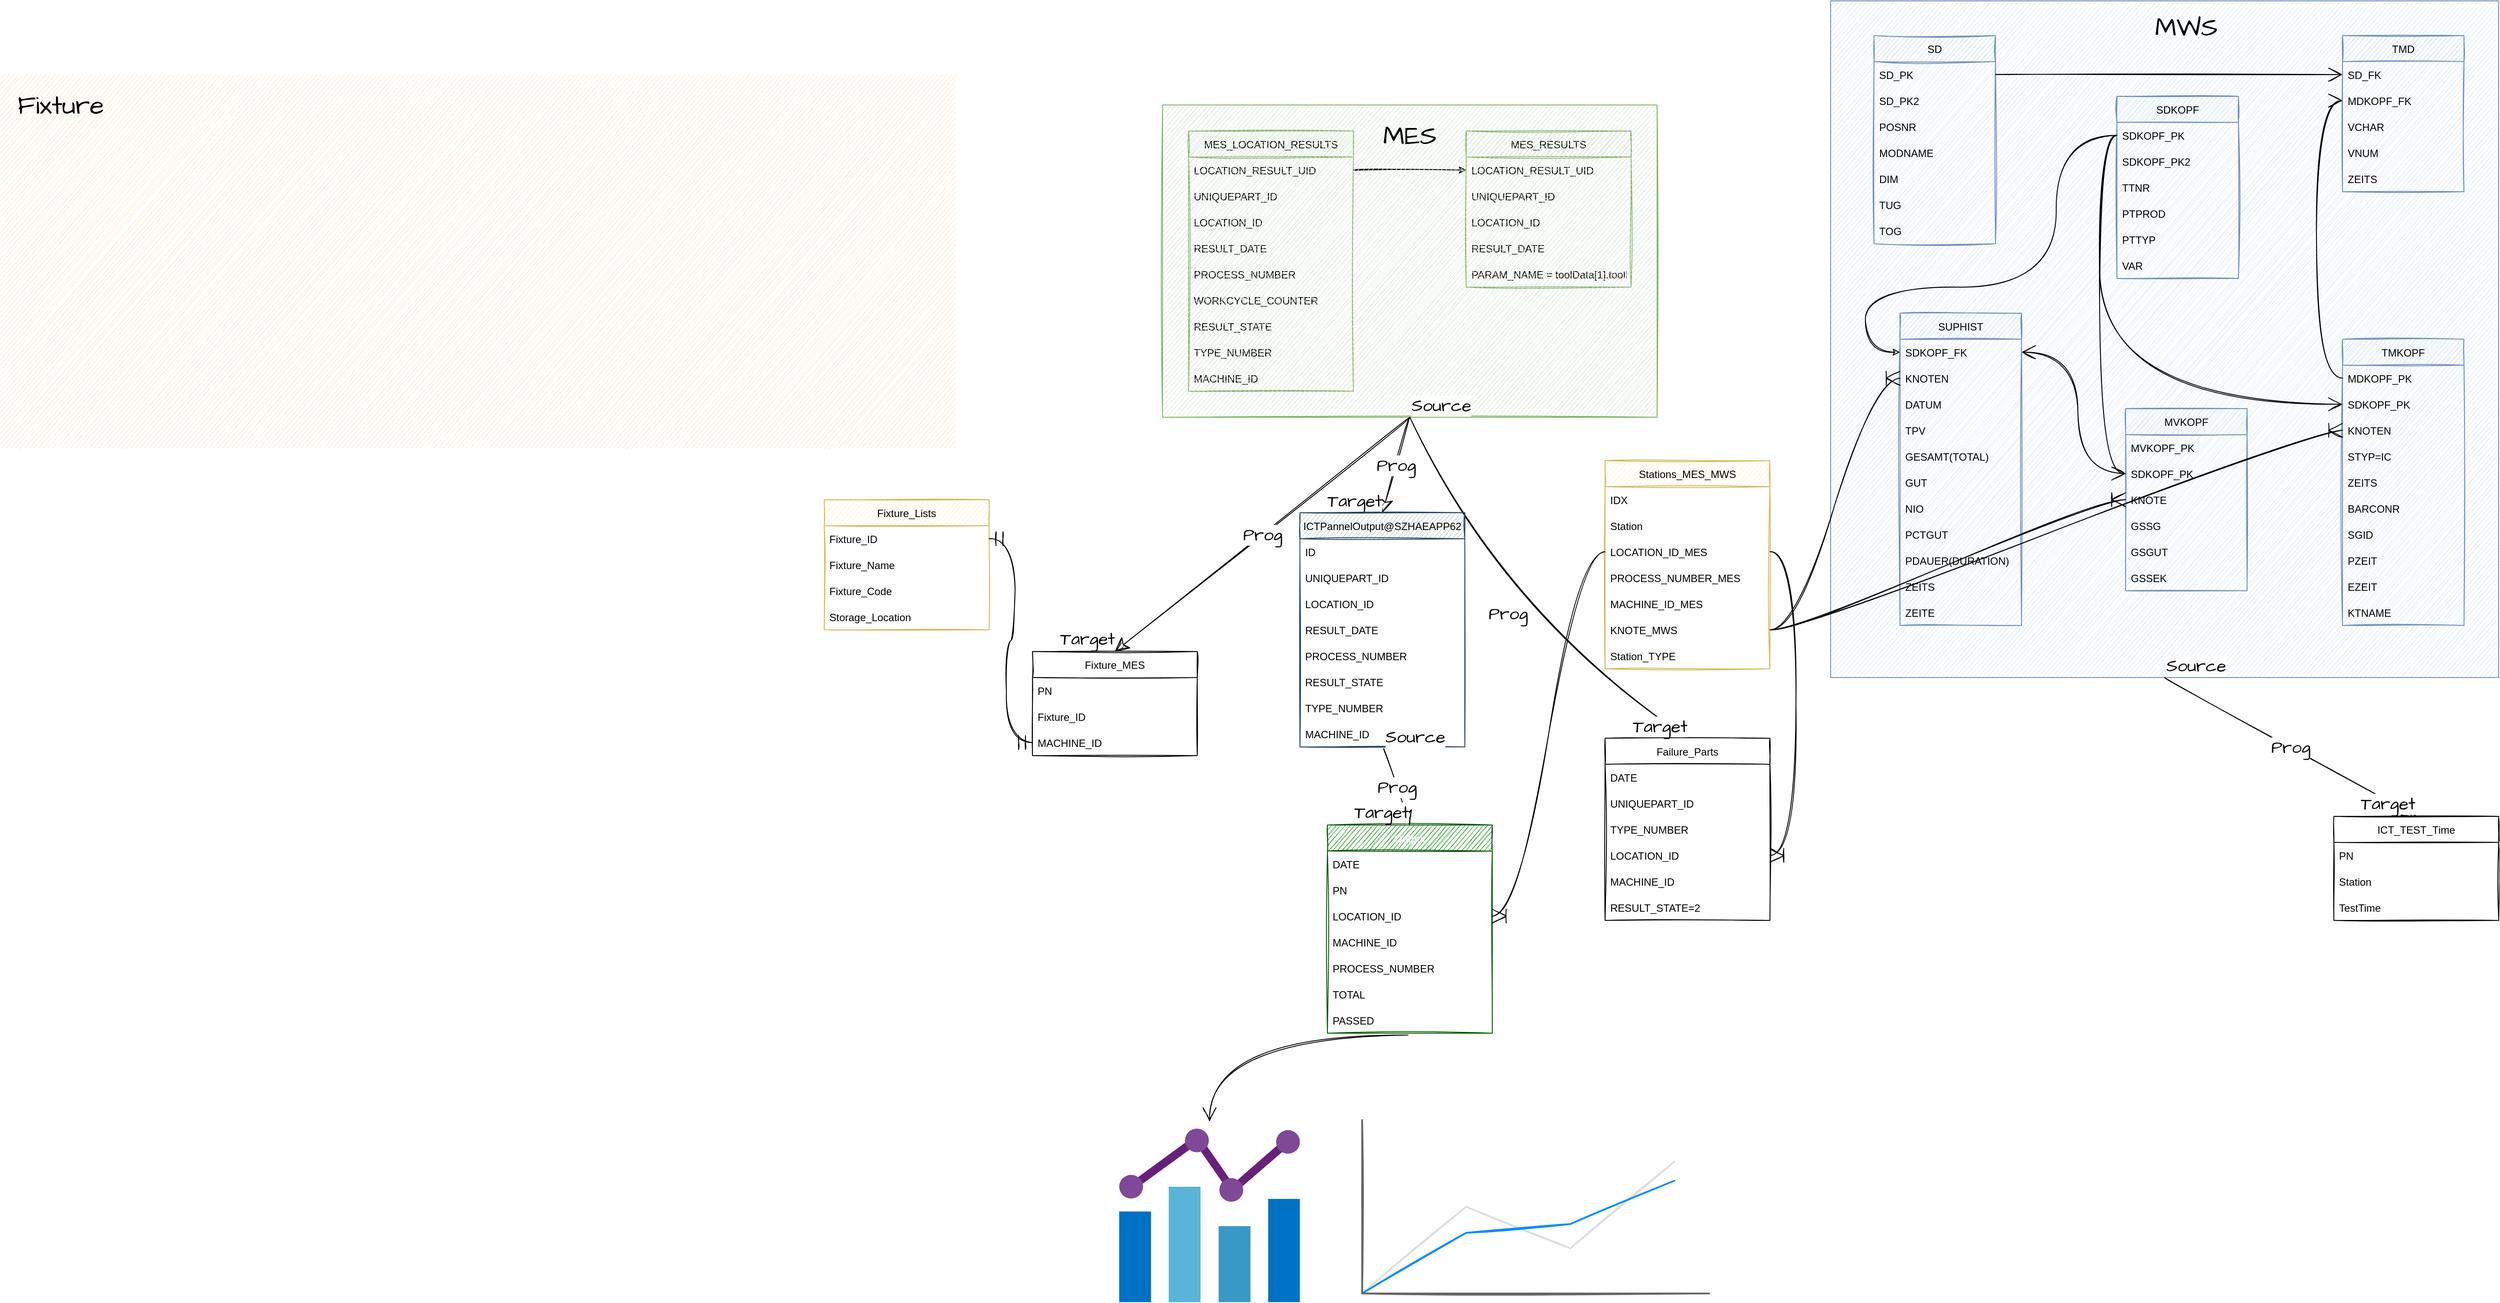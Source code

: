 <mxfile version="20.3.2" type="github">
  <diagram id="J2F4r25kzpAn02uKHhFs" name="ICT">
    <mxGraphModel dx="3736" dy="2089" grid="1" gridSize="10" guides="1" tooltips="1" connect="1" arrows="1" fold="1" page="1" pageScale="1" pageWidth="1654" pageHeight="1169" background="none" math="0" shadow="0">
      <root>
        <mxCell id="0" />
        <mxCell id="1" parent="0" />
        <mxCell id="-fwYS_BHp-xkA_xOUPBB-69" style="edgeStyle=orthogonalEdgeStyle;curved=1;rounded=0;sketch=1;hachureGap=4;orthogonalLoop=1;jettySize=auto;html=1;fontFamily=Architects Daughter;fontSource=https%3A%2F%2Ffonts.googleapis.com%2Fcss%3Ffamily%3DArchitects%2BDaughter;fontSize=16;endArrow=open;startSize=14;endSize=14;sourcePerimeterSpacing=8;targetPerimeterSpacing=8;exitX=0.489;exitY=1.071;exitDx=0;exitDy=0;exitPerimeter=0;" parent="1" source="-fwYS_BHp-xkA_xOUPBB-6" target="-fwYS_BHp-xkA_xOUPBB-68" edge="1">
          <mxGeometry relative="1" as="geometry" />
        </mxCell>
        <mxCell id="-fwYS_BHp-xkA_xOUPBB-1" value="Output" style="swimlane;fontStyle=0;childLayout=stackLayout;horizontal=1;startSize=30;horizontalStack=0;resizeParent=1;resizeParentMax=0;resizeLast=0;collapsible=1;marginBottom=0;rounded=0;sketch=1;fillColor=#008a00;fontColor=#ffffff;strokeColor=#005700;" parent="1" vertex="1">
          <mxGeometry x="280.0" y="610" width="190" height="240" as="geometry" />
        </mxCell>
        <mxCell id="-fwYS_BHp-xkA_xOUPBB-2" value="DATE" style="text;strokeColor=none;fillColor=none;align=left;verticalAlign=middle;spacingLeft=4;spacingRight=4;overflow=hidden;points=[[0,0.5],[1,0.5]];portConstraint=eastwest;rotatable=0;rounded=0;sketch=1;" parent="-fwYS_BHp-xkA_xOUPBB-1" vertex="1">
          <mxGeometry y="30" width="190" height="30" as="geometry" />
        </mxCell>
        <mxCell id="-fwYS_BHp-xkA_xOUPBB-4" value="PN" style="text;strokeColor=none;fillColor=none;align=left;verticalAlign=middle;spacingLeft=4;spacingRight=4;overflow=hidden;points=[[0,0.5],[1,0.5]];portConstraint=eastwest;rotatable=0;rounded=0;sketch=1;" parent="-fwYS_BHp-xkA_xOUPBB-1" vertex="1">
          <mxGeometry y="60" width="190" height="30" as="geometry" />
        </mxCell>
        <mxCell id="-fwYS_BHp-xkA_xOUPBB-3" value="LOCATION_ID" style="text;strokeColor=none;fillColor=none;align=left;verticalAlign=middle;spacingLeft=4;spacingRight=4;overflow=hidden;points=[[0,0.5],[1,0.5]];portConstraint=eastwest;rotatable=0;rounded=0;sketch=1;" parent="-fwYS_BHp-xkA_xOUPBB-1" vertex="1">
          <mxGeometry y="90" width="190" height="30" as="geometry" />
        </mxCell>
        <mxCell id="-fwYS_BHp-xkA_xOUPBB-15" value="MACHINE_ID" style="text;strokeColor=none;fillColor=none;align=left;verticalAlign=middle;spacingLeft=4;spacingRight=4;overflow=hidden;points=[[0,0.5],[1,0.5]];portConstraint=eastwest;rotatable=0;rounded=0;sketch=1;" parent="-fwYS_BHp-xkA_xOUPBB-1" vertex="1">
          <mxGeometry y="120" width="190" height="30" as="geometry" />
        </mxCell>
        <mxCell id="-fwYS_BHp-xkA_xOUPBB-16" value="PROCESS_NUMBER" style="text;strokeColor=none;fillColor=none;align=left;verticalAlign=middle;spacingLeft=4;spacingRight=4;overflow=hidden;points=[[0,0.5],[1,0.5]];portConstraint=eastwest;rotatable=0;rounded=0;sketch=1;" parent="-fwYS_BHp-xkA_xOUPBB-1" vertex="1">
          <mxGeometry y="150" width="190" height="30" as="geometry" />
        </mxCell>
        <mxCell id="-fwYS_BHp-xkA_xOUPBB-5" value="TOTAL" style="text;strokeColor=none;fillColor=none;align=left;verticalAlign=middle;spacingLeft=4;spacingRight=4;overflow=hidden;points=[[0,0.5],[1,0.5]];portConstraint=eastwest;rotatable=0;rounded=0;sketch=1;" parent="-fwYS_BHp-xkA_xOUPBB-1" vertex="1">
          <mxGeometry y="180" width="190" height="30" as="geometry" />
        </mxCell>
        <mxCell id="-fwYS_BHp-xkA_xOUPBB-6" value="PASSED" style="text;strokeColor=none;fillColor=none;align=left;verticalAlign=middle;spacingLeft=4;spacingRight=4;overflow=hidden;points=[[0,0.5],[1,0.5]];portConstraint=eastwest;rotatable=0;rounded=0;sketch=1;" parent="-fwYS_BHp-xkA_xOUPBB-1" vertex="1">
          <mxGeometry y="210" width="190" height="30" as="geometry" />
        </mxCell>
        <mxCell id="-fwYS_BHp-xkA_xOUPBB-21" value="Fixture_MES" style="swimlane;fontStyle=0;childLayout=stackLayout;horizontal=1;startSize=30;horizontalStack=0;resizeParent=1;resizeParentMax=0;resizeLast=0;collapsible=1;marginBottom=0;rounded=0;sketch=1;" parent="1" vertex="1">
          <mxGeometry x="-60" y="410" width="190" height="120" as="geometry" />
        </mxCell>
        <mxCell id="-fwYS_BHp-xkA_xOUPBB-23" value="PN" style="text;strokeColor=none;fillColor=none;align=left;verticalAlign=middle;spacingLeft=4;spacingRight=4;overflow=hidden;points=[[0,0.5],[1,0.5]];portConstraint=eastwest;rotatable=0;rounded=0;sketch=1;" parent="-fwYS_BHp-xkA_xOUPBB-21" vertex="1">
          <mxGeometry y="30" width="190" height="30" as="geometry" />
        </mxCell>
        <mxCell id="ZsybrVfRrKwF5AHkcDYL-2" value="Fixture_ID" style="text;strokeColor=none;fillColor=none;align=left;verticalAlign=middle;spacingLeft=4;spacingRight=4;overflow=hidden;points=[[0,0.5],[1,0.5]];portConstraint=eastwest;rotatable=0;rounded=0;sketch=1;" vertex="1" parent="-fwYS_BHp-xkA_xOUPBB-21">
          <mxGeometry y="60" width="190" height="30" as="geometry" />
        </mxCell>
        <mxCell id="-fwYS_BHp-xkA_xOUPBB-24" value="MACHINE_ID" style="text;strokeColor=none;fillColor=none;align=left;verticalAlign=middle;spacingLeft=4;spacingRight=4;overflow=hidden;points=[[0,0.5],[1,0.5]];portConstraint=eastwest;rotatable=0;rounded=0;sketch=1;" parent="-fwYS_BHp-xkA_xOUPBB-21" vertex="1">
          <mxGeometry y="90" width="190" height="30" as="geometry" />
        </mxCell>
        <mxCell id="-fwYS_BHp-xkA_xOUPBB-36" value="" style="group;rounded=0;sketch=1;" parent="1" vertex="1" connectable="0">
          <mxGeometry x="860" y="-340" width="770" height="780" as="geometry" />
        </mxCell>
        <mxCell id="-fwYS_BHp-xkA_xOUPBB-110" value="" style="group;sketch=1;" parent="-fwYS_BHp-xkA_xOUPBB-36" vertex="1" connectable="0">
          <mxGeometry width="770" height="780" as="geometry" />
        </mxCell>
        <mxCell id="-fwYS_BHp-xkA_xOUPBB-35" value="" style="rounded=0;whiteSpace=wrap;html=1;fillColor=#dae8fc;strokeColor=#6c8ebf;sketch=1;" parent="-fwYS_BHp-xkA_xOUPBB-110" vertex="1">
          <mxGeometry width="770" height="780" as="geometry" />
        </mxCell>
        <mxCell id="-fwYS_BHp-xkA_xOUPBB-108" value="MWS" style="text;html=1;strokeColor=none;fillColor=none;align=center;verticalAlign=middle;whiteSpace=wrap;rounded=0;sketch=1;hachureGap=4;fontFamily=Architects Daughter;fontSource=https%3A%2F%2Ffonts.googleapis.com%2Fcss%3Ffamily%3DArchitects%2BDaughter;fontSize=30;" parent="-fwYS_BHp-xkA_xOUPBB-110" vertex="1">
          <mxGeometry x="370" y="10" width="80" height="40" as="geometry" />
        </mxCell>
        <mxCell id="GR_5a6v5A3B-gCJngwsE-9" value="SD" style="swimlane;fontStyle=0;childLayout=stackLayout;horizontal=1;startSize=30;horizontalStack=0;resizeParent=1;resizeParentMax=0;resizeLast=0;collapsible=1;marginBottom=0;fillColor=#dae8fc;strokeColor=#6c8ebf;rounded=0;sketch=1;" parent="-fwYS_BHp-xkA_xOUPBB-36" vertex="1">
          <mxGeometry x="50" y="40" width="140" height="240" as="geometry">
            <mxRectangle x="340" y="120" width="100" height="30" as="alternateBounds" />
          </mxGeometry>
        </mxCell>
        <mxCell id="GR_5a6v5A3B-gCJngwsE-10" value="SD_PK" style="text;strokeColor=none;fillColor=none;align=left;verticalAlign=middle;spacingLeft=4;spacingRight=4;overflow=hidden;points=[[0,0.5],[1,0.5]];portConstraint=eastwest;rotatable=0;rounded=0;sketch=1;" parent="GR_5a6v5A3B-gCJngwsE-9" vertex="1">
          <mxGeometry y="30" width="140" height="30" as="geometry" />
        </mxCell>
        <mxCell id="GR_5a6v5A3B-gCJngwsE-11" value="SD_PK2" style="text;strokeColor=none;fillColor=none;align=left;verticalAlign=middle;spacingLeft=4;spacingRight=4;overflow=hidden;points=[[0,0.5],[1,0.5]];portConstraint=eastwest;rotatable=0;rounded=0;sketch=1;" parent="GR_5a6v5A3B-gCJngwsE-9" vertex="1">
          <mxGeometry y="60" width="140" height="30" as="geometry" />
        </mxCell>
        <mxCell id="GR_5a6v5A3B-gCJngwsE-12" value="POSNR" style="text;strokeColor=none;fillColor=none;align=left;verticalAlign=middle;spacingLeft=4;spacingRight=4;overflow=hidden;points=[[0,0.5],[1,0.5]];portConstraint=eastwest;rotatable=0;rounded=0;sketch=1;" parent="GR_5a6v5A3B-gCJngwsE-9" vertex="1">
          <mxGeometry y="90" width="140" height="30" as="geometry" />
        </mxCell>
        <mxCell id="GR_5a6v5A3B-gCJngwsE-13" value="MODNAME" style="text;strokeColor=none;fillColor=none;align=left;verticalAlign=middle;spacingLeft=4;spacingRight=4;overflow=hidden;points=[[0,0.5],[1,0.5]];portConstraint=eastwest;rotatable=0;rounded=0;sketch=1;" parent="GR_5a6v5A3B-gCJngwsE-9" vertex="1">
          <mxGeometry y="120" width="140" height="30" as="geometry" />
        </mxCell>
        <mxCell id="GR_5a6v5A3B-gCJngwsE-54" value="DIM" style="text;strokeColor=none;fillColor=none;align=left;verticalAlign=middle;spacingLeft=4;spacingRight=4;overflow=hidden;points=[[0,0.5],[1,0.5]];portConstraint=eastwest;rotatable=0;rounded=0;sketch=1;" parent="GR_5a6v5A3B-gCJngwsE-9" vertex="1">
          <mxGeometry y="150" width="140" height="30" as="geometry" />
        </mxCell>
        <mxCell id="GR_5a6v5A3B-gCJngwsE-57" value="TUG" style="text;strokeColor=none;fillColor=none;align=left;verticalAlign=middle;spacingLeft=4;spacingRight=4;overflow=hidden;points=[[0,0.5],[1,0.5]];portConstraint=eastwest;rotatable=0;rounded=0;sketch=1;" parent="GR_5a6v5A3B-gCJngwsE-9" vertex="1">
          <mxGeometry y="180" width="140" height="30" as="geometry" />
        </mxCell>
        <mxCell id="GR_5a6v5A3B-gCJngwsE-55" value="TOG" style="text;strokeColor=none;fillColor=none;align=left;verticalAlign=middle;spacingLeft=4;spacingRight=4;overflow=hidden;points=[[0,0.5],[1,0.5]];portConstraint=eastwest;rotatable=0;rounded=0;sketch=1;" parent="GR_5a6v5A3B-gCJngwsE-9" vertex="1">
          <mxGeometry y="210" width="140" height="30" as="geometry" />
        </mxCell>
        <mxCell id="GR_5a6v5A3B-gCJngwsE-29" value="TMKOPF" style="swimlane;fontStyle=0;childLayout=stackLayout;horizontal=1;startSize=30;horizontalStack=0;resizeParent=1;resizeParentMax=0;resizeLast=0;collapsible=1;marginBottom=0;fillColor=#dae8fc;strokeColor=#6c8ebf;rounded=0;sketch=1;" parent="-fwYS_BHp-xkA_xOUPBB-36" vertex="1">
          <mxGeometry x="590" y="390" width="140" height="330" as="geometry">
            <mxRectangle x="340" y="120" width="100" height="30" as="alternateBounds" />
          </mxGeometry>
        </mxCell>
        <mxCell id="GR_5a6v5A3B-gCJngwsE-30" value="MDKOPF_PK" style="text;strokeColor=none;fillColor=none;align=left;verticalAlign=middle;spacingLeft=4;spacingRight=4;overflow=hidden;points=[[0,0.5],[1,0.5]];portConstraint=eastwest;rotatable=0;rounded=0;sketch=1;" parent="GR_5a6v5A3B-gCJngwsE-29" vertex="1">
          <mxGeometry y="30" width="140" height="30" as="geometry" />
        </mxCell>
        <mxCell id="GR_5a6v5A3B-gCJngwsE-31" value="SDKOPF_PK" style="text;strokeColor=none;fillColor=none;align=left;verticalAlign=middle;spacingLeft=4;spacingRight=4;overflow=hidden;points=[[0,0.5],[1,0.5]];portConstraint=eastwest;rotatable=0;rounded=0;sketch=1;" parent="GR_5a6v5A3B-gCJngwsE-29" vertex="1">
          <mxGeometry y="60" width="140" height="30" as="geometry" />
        </mxCell>
        <mxCell id="GR_5a6v5A3B-gCJngwsE-74" value="KNOTEN" style="text;strokeColor=none;fillColor=none;align=left;verticalAlign=middle;spacingLeft=4;spacingRight=4;overflow=hidden;points=[[0,0.5],[1,0.5]];portConstraint=eastwest;rotatable=0;rounded=0;sketch=1;" parent="GR_5a6v5A3B-gCJngwsE-29" vertex="1">
          <mxGeometry y="90" width="140" height="30" as="geometry" />
        </mxCell>
        <mxCell id="GR_5a6v5A3B-gCJngwsE-32" value="STYP=IC" style="text;strokeColor=none;fillColor=none;align=left;verticalAlign=middle;spacingLeft=4;spacingRight=4;overflow=hidden;points=[[0,0.5],[1,0.5]];portConstraint=eastwest;rotatable=0;rounded=0;sketch=1;" parent="GR_5a6v5A3B-gCJngwsE-29" vertex="1">
          <mxGeometry y="120" width="140" height="30" as="geometry" />
        </mxCell>
        <mxCell id="GR_5a6v5A3B-gCJngwsE-33" value="ZEITS" style="text;strokeColor=none;fillColor=none;align=left;verticalAlign=middle;spacingLeft=4;spacingRight=4;overflow=hidden;points=[[0,0.5],[1,0.5]];portConstraint=eastwest;rotatable=0;rounded=0;sketch=1;" parent="GR_5a6v5A3B-gCJngwsE-29" vertex="1">
          <mxGeometry y="150" width="140" height="30" as="geometry" />
        </mxCell>
        <mxCell id="GR_5a6v5A3B-gCJngwsE-51" value="BARCONR" style="text;strokeColor=none;fillColor=none;align=left;verticalAlign=middle;spacingLeft=4;spacingRight=4;overflow=hidden;points=[[0,0.5],[1,0.5]];portConstraint=eastwest;rotatable=0;rounded=0;sketch=1;" parent="GR_5a6v5A3B-gCJngwsE-29" vertex="1">
          <mxGeometry y="180" width="140" height="30" as="geometry" />
        </mxCell>
        <mxCell id="GR_5a6v5A3B-gCJngwsE-71" value="SGID" style="text;strokeColor=none;fillColor=none;align=left;verticalAlign=middle;spacingLeft=4;spacingRight=4;overflow=hidden;points=[[0,0.5],[1,0.5]];portConstraint=eastwest;rotatable=0;rounded=0;sketch=1;" parent="GR_5a6v5A3B-gCJngwsE-29" vertex="1">
          <mxGeometry y="210" width="140" height="30" as="geometry" />
        </mxCell>
        <mxCell id="GR_5a6v5A3B-gCJngwsE-72" value="PZEIT" style="text;strokeColor=none;fillColor=none;align=left;verticalAlign=middle;spacingLeft=4;spacingRight=4;overflow=hidden;points=[[0,0.5],[1,0.5]];portConstraint=eastwest;rotatable=0;rounded=0;sketch=1;" parent="GR_5a6v5A3B-gCJngwsE-29" vertex="1">
          <mxGeometry y="240" width="140" height="30" as="geometry" />
        </mxCell>
        <mxCell id="GR_5a6v5A3B-gCJngwsE-75" value="EZEIT" style="text;strokeColor=none;fillColor=none;align=left;verticalAlign=middle;spacingLeft=4;spacingRight=4;overflow=hidden;points=[[0,0.5],[1,0.5]];portConstraint=eastwest;rotatable=0;rounded=0;sketch=1;" parent="GR_5a6v5A3B-gCJngwsE-29" vertex="1">
          <mxGeometry y="270" width="140" height="30" as="geometry" />
        </mxCell>
        <mxCell id="GR_5a6v5A3B-gCJngwsE-52" value="KTNAME" style="text;strokeColor=none;fillColor=none;align=left;verticalAlign=middle;spacingLeft=4;spacingRight=4;overflow=hidden;points=[[0,0.5],[1,0.5]];portConstraint=eastwest;rotatable=0;rounded=0;sketch=1;" parent="GR_5a6v5A3B-gCJngwsE-29" vertex="1">
          <mxGeometry y="300" width="140" height="30" as="geometry" />
        </mxCell>
        <mxCell id="GR_5a6v5A3B-gCJngwsE-39" value="MVKOPF" style="swimlane;fontStyle=0;childLayout=stackLayout;horizontal=1;startSize=30;horizontalStack=0;resizeParent=1;resizeParentMax=0;resizeLast=0;collapsible=1;marginBottom=0;fillColor=#dae8fc;strokeColor=#6c8ebf;rounded=0;sketch=1;" parent="-fwYS_BHp-xkA_xOUPBB-36" vertex="1">
          <mxGeometry x="340" y="470" width="140" height="210" as="geometry">
            <mxRectangle x="340" y="120" width="100" height="30" as="alternateBounds" />
          </mxGeometry>
        </mxCell>
        <mxCell id="GR_5a6v5A3B-gCJngwsE-40" value="MVKOPF_PK" style="text;strokeColor=none;fillColor=none;align=left;verticalAlign=middle;spacingLeft=4;spacingRight=4;overflow=hidden;points=[[0,0.5],[1,0.5]];portConstraint=eastwest;rotatable=0;rounded=0;sketch=1;" parent="GR_5a6v5A3B-gCJngwsE-39" vertex="1">
          <mxGeometry y="30" width="140" height="30" as="geometry" />
        </mxCell>
        <mxCell id="GR_5a6v5A3B-gCJngwsE-41" value="SDKOPF_PK" style="text;strokeColor=none;fillColor=none;align=left;verticalAlign=middle;spacingLeft=4;spacingRight=4;overflow=hidden;points=[[0,0.5],[1,0.5]];portConstraint=eastwest;rotatable=0;rounded=0;sketch=1;" parent="GR_5a6v5A3B-gCJngwsE-39" vertex="1">
          <mxGeometry y="60" width="140" height="30" as="geometry" />
        </mxCell>
        <mxCell id="GR_5a6v5A3B-gCJngwsE-42" value="KNOTE" style="text;strokeColor=none;fillColor=none;align=left;verticalAlign=middle;spacingLeft=4;spacingRight=4;overflow=hidden;points=[[0,0.5],[1,0.5]];portConstraint=eastwest;rotatable=0;rounded=0;sketch=1;" parent="GR_5a6v5A3B-gCJngwsE-39" vertex="1">
          <mxGeometry y="90" width="140" height="30" as="geometry" />
        </mxCell>
        <mxCell id="GR_5a6v5A3B-gCJngwsE-60" value="GSSG" style="text;strokeColor=none;fillColor=none;align=left;verticalAlign=middle;spacingLeft=4;spacingRight=4;overflow=hidden;points=[[0,0.5],[1,0.5]];portConstraint=eastwest;rotatable=0;rounded=0;sketch=1;" parent="GR_5a6v5A3B-gCJngwsE-39" vertex="1">
          <mxGeometry y="120" width="140" height="30" as="geometry" />
        </mxCell>
        <mxCell id="GR_5a6v5A3B-gCJngwsE-61" value="GSGUT" style="text;strokeColor=none;fillColor=none;align=left;verticalAlign=middle;spacingLeft=4;spacingRight=4;overflow=hidden;points=[[0,0.5],[1,0.5]];portConstraint=eastwest;rotatable=0;rounded=0;sketch=1;" parent="GR_5a6v5A3B-gCJngwsE-39" vertex="1">
          <mxGeometry y="150" width="140" height="30" as="geometry" />
        </mxCell>
        <mxCell id="GR_5a6v5A3B-gCJngwsE-62" value="GSSEK" style="text;strokeColor=none;fillColor=none;align=left;verticalAlign=middle;spacingLeft=4;spacingRight=4;overflow=hidden;points=[[0,0.5],[1,0.5]];portConstraint=eastwest;rotatable=0;rounded=0;sketch=1;" parent="GR_5a6v5A3B-gCJngwsE-39" vertex="1">
          <mxGeometry y="180" width="140" height="30" as="geometry" />
        </mxCell>
        <mxCell id="GR_5a6v5A3B-gCJngwsE-44" value="SDKOPF" style="swimlane;fontStyle=0;childLayout=stackLayout;horizontal=1;startSize=30;horizontalStack=0;resizeParent=1;resizeParentMax=0;resizeLast=0;collapsible=1;marginBottom=0;fillColor=#dae8fc;strokeColor=#6c8ebf;rounded=0;sketch=1;" parent="-fwYS_BHp-xkA_xOUPBB-36" vertex="1">
          <mxGeometry x="330" y="110" width="140" height="210" as="geometry">
            <mxRectangle x="340" y="120" width="100" height="30" as="alternateBounds" />
          </mxGeometry>
        </mxCell>
        <mxCell id="GR_5a6v5A3B-gCJngwsE-45" value="SDKOPF_PK" style="text;strokeColor=none;fillColor=none;align=left;verticalAlign=middle;spacingLeft=4;spacingRight=4;overflow=hidden;points=[[0,0.5],[1,0.5]];portConstraint=eastwest;rotatable=0;rounded=0;sketch=1;" parent="GR_5a6v5A3B-gCJngwsE-44" vertex="1">
          <mxGeometry y="30" width="140" height="30" as="geometry" />
        </mxCell>
        <mxCell id="GR_5a6v5A3B-gCJngwsE-46" value="SDKOPF_PK2" style="text;strokeColor=none;fillColor=none;align=left;verticalAlign=middle;spacingLeft=4;spacingRight=4;overflow=hidden;points=[[0,0.5],[1,0.5]];portConstraint=eastwest;rotatable=0;rounded=0;sketch=1;" parent="GR_5a6v5A3B-gCJngwsE-44" vertex="1">
          <mxGeometry y="60" width="140" height="30" as="geometry" />
        </mxCell>
        <mxCell id="GR_5a6v5A3B-gCJngwsE-47" value="TTNR" style="text;strokeColor=none;fillColor=none;align=left;verticalAlign=middle;spacingLeft=4;spacingRight=4;overflow=hidden;points=[[0,0.5],[1,0.5]];portConstraint=eastwest;rotatable=0;rounded=0;sketch=1;" parent="GR_5a6v5A3B-gCJngwsE-44" vertex="1">
          <mxGeometry y="90" width="140" height="30" as="geometry" />
        </mxCell>
        <mxCell id="GR_5a6v5A3B-gCJngwsE-48" value="PTPROD" style="text;strokeColor=none;fillColor=none;align=left;verticalAlign=middle;spacingLeft=4;spacingRight=4;overflow=hidden;points=[[0,0.5],[1,0.5]];portConstraint=eastwest;rotatable=0;rounded=0;sketch=1;" parent="GR_5a6v5A3B-gCJngwsE-44" vertex="1">
          <mxGeometry y="120" width="140" height="30" as="geometry" />
        </mxCell>
        <mxCell id="GR_5a6v5A3B-gCJngwsE-49" value="PTTYP" style="text;strokeColor=none;fillColor=none;align=left;verticalAlign=middle;spacingLeft=4;spacingRight=4;overflow=hidden;points=[[0,0.5],[1,0.5]];portConstraint=eastwest;rotatable=0;rounded=0;sketch=1;" parent="GR_5a6v5A3B-gCJngwsE-44" vertex="1">
          <mxGeometry y="150" width="140" height="30" as="geometry" />
        </mxCell>
        <mxCell id="GR_5a6v5A3B-gCJngwsE-50" value="VAR" style="text;strokeColor=none;fillColor=none;align=left;verticalAlign=middle;spacingLeft=4;spacingRight=4;overflow=hidden;points=[[0,0.5],[1,0.5]];portConstraint=eastwest;rotatable=0;rounded=0;sketch=1;" parent="GR_5a6v5A3B-gCJngwsE-44" vertex="1">
          <mxGeometry y="180" width="140" height="30" as="geometry" />
        </mxCell>
        <mxCell id="GR_5a6v5A3B-gCJngwsE-63" value="TMD" style="swimlane;fontStyle=0;childLayout=stackLayout;horizontal=1;startSize=30;horizontalStack=0;resizeParent=1;resizeParentMax=0;resizeLast=0;collapsible=1;marginBottom=0;fillColor=#dae8fc;strokeColor=#6c8ebf;rounded=0;sketch=1;" parent="-fwYS_BHp-xkA_xOUPBB-36" vertex="1">
          <mxGeometry x="590" y="40" width="140" height="180" as="geometry">
            <mxRectangle x="340" y="120" width="100" height="30" as="alternateBounds" />
          </mxGeometry>
        </mxCell>
        <mxCell id="GR_5a6v5A3B-gCJngwsE-65" value="SD_FK" style="text;strokeColor=none;fillColor=none;align=left;verticalAlign=middle;spacingLeft=4;spacingRight=4;overflow=hidden;points=[[0,0.5],[1,0.5]];portConstraint=eastwest;rotatable=0;rounded=0;sketch=1;" parent="GR_5a6v5A3B-gCJngwsE-63" vertex="1">
          <mxGeometry y="30" width="140" height="30" as="geometry" />
        </mxCell>
        <mxCell id="GR_5a6v5A3B-gCJngwsE-66" value="MDKOPF_FK" style="text;strokeColor=none;fillColor=none;align=left;verticalAlign=middle;spacingLeft=4;spacingRight=4;overflow=hidden;points=[[0,0.5],[1,0.5]];portConstraint=eastwest;rotatable=0;rounded=0;sketch=1;" parent="GR_5a6v5A3B-gCJngwsE-63" vertex="1">
          <mxGeometry y="60" width="140" height="30" as="geometry" />
        </mxCell>
        <mxCell id="GR_5a6v5A3B-gCJngwsE-67" value="VCHAR" style="text;strokeColor=none;fillColor=none;align=left;verticalAlign=middle;spacingLeft=4;spacingRight=4;overflow=hidden;points=[[0,0.5],[1,0.5]];portConstraint=eastwest;rotatable=0;rounded=0;sketch=1;" parent="GR_5a6v5A3B-gCJngwsE-63" vertex="1">
          <mxGeometry y="90" width="140" height="30" as="geometry" />
        </mxCell>
        <mxCell id="GR_5a6v5A3B-gCJngwsE-68" value="VNUM" style="text;strokeColor=none;fillColor=none;align=left;verticalAlign=middle;spacingLeft=4;spacingRight=4;overflow=hidden;points=[[0,0.5],[1,0.5]];portConstraint=eastwest;rotatable=0;rounded=0;sketch=1;" parent="GR_5a6v5A3B-gCJngwsE-63" vertex="1">
          <mxGeometry y="120" width="140" height="30" as="geometry" />
        </mxCell>
        <mxCell id="GR_5a6v5A3B-gCJngwsE-69" value="ZEITS" style="text;strokeColor=none;fillColor=none;align=left;verticalAlign=middle;spacingLeft=4;spacingRight=4;overflow=hidden;points=[[0,0.5],[1,0.5]];portConstraint=eastwest;rotatable=0;rounded=0;sketch=1;" parent="GR_5a6v5A3B-gCJngwsE-63" vertex="1">
          <mxGeometry y="150" width="140" height="30" as="geometry" />
        </mxCell>
        <mxCell id="GR_5a6v5A3B-gCJngwsE-76" value="SUPHIST" style="swimlane;fontStyle=0;childLayout=stackLayout;horizontal=1;startSize=30;horizontalStack=0;resizeParent=1;resizeParentMax=0;resizeLast=0;collapsible=1;marginBottom=0;fillColor=#dae8fc;strokeColor=#6c8ebf;rounded=0;sketch=1;" parent="-fwYS_BHp-xkA_xOUPBB-36" vertex="1">
          <mxGeometry x="80" y="360" width="140" height="360" as="geometry">
            <mxRectangle x="340" y="120" width="100" height="30" as="alternateBounds" />
          </mxGeometry>
        </mxCell>
        <mxCell id="GR_5a6v5A3B-gCJngwsE-77" value="SDKOPF_FK" style="text;strokeColor=none;fillColor=none;align=left;verticalAlign=middle;spacingLeft=4;spacingRight=4;overflow=hidden;points=[[0,0.5],[1,0.5]];portConstraint=eastwest;rotatable=0;rounded=0;sketch=1;" parent="GR_5a6v5A3B-gCJngwsE-76" vertex="1">
          <mxGeometry y="30" width="140" height="30" as="geometry" />
        </mxCell>
        <mxCell id="GR_5a6v5A3B-gCJngwsE-78" value="KNOTEN" style="text;strokeColor=none;fillColor=none;align=left;verticalAlign=middle;spacingLeft=4;spacingRight=4;overflow=hidden;points=[[0,0.5],[1,0.5]];portConstraint=eastwest;rotatable=0;rounded=0;sketch=1;" parent="GR_5a6v5A3B-gCJngwsE-76" vertex="1">
          <mxGeometry y="60" width="140" height="30" as="geometry" />
        </mxCell>
        <mxCell id="GR_5a6v5A3B-gCJngwsE-79" value="DATUM" style="text;strokeColor=none;fillColor=none;align=left;verticalAlign=middle;spacingLeft=4;spacingRight=4;overflow=hidden;points=[[0,0.5],[1,0.5]];portConstraint=eastwest;rotatable=0;rounded=0;sketch=1;" parent="GR_5a6v5A3B-gCJngwsE-76" vertex="1">
          <mxGeometry y="90" width="140" height="30" as="geometry" />
        </mxCell>
        <mxCell id="GR_5a6v5A3B-gCJngwsE-80" value="TPV" style="text;strokeColor=none;fillColor=none;align=left;verticalAlign=middle;spacingLeft=4;spacingRight=4;overflow=hidden;points=[[0,0.5],[1,0.5]];portConstraint=eastwest;rotatable=0;rounded=0;sketch=1;" parent="GR_5a6v5A3B-gCJngwsE-76" vertex="1">
          <mxGeometry y="120" width="140" height="30" as="geometry" />
        </mxCell>
        <mxCell id="GR_5a6v5A3B-gCJngwsE-82" value="GESAMT(TOTAL)" style="text;strokeColor=none;fillColor=none;align=left;verticalAlign=middle;spacingLeft=4;spacingRight=4;overflow=hidden;points=[[0,0.5],[1,0.5]];portConstraint=eastwest;rotatable=0;rounded=0;sketch=1;" parent="GR_5a6v5A3B-gCJngwsE-76" vertex="1">
          <mxGeometry y="150" width="140" height="30" as="geometry" />
        </mxCell>
        <mxCell id="GR_5a6v5A3B-gCJngwsE-83" value="GUT" style="text;strokeColor=none;fillColor=none;align=left;verticalAlign=middle;spacingLeft=4;spacingRight=4;overflow=hidden;points=[[0,0.5],[1,0.5]];portConstraint=eastwest;rotatable=0;rounded=0;sketch=1;" parent="GR_5a6v5A3B-gCJngwsE-76" vertex="1">
          <mxGeometry y="180" width="140" height="30" as="geometry" />
        </mxCell>
        <mxCell id="GR_5a6v5A3B-gCJngwsE-84" value="NIO" style="text;strokeColor=none;fillColor=none;align=left;verticalAlign=middle;spacingLeft=4;spacingRight=4;overflow=hidden;points=[[0,0.5],[1,0.5]];portConstraint=eastwest;rotatable=0;rounded=0;sketch=1;" parent="GR_5a6v5A3B-gCJngwsE-76" vertex="1">
          <mxGeometry y="210" width="140" height="30" as="geometry" />
        </mxCell>
        <mxCell id="GR_5a6v5A3B-gCJngwsE-85" value="PCTGUT" style="text;strokeColor=none;fillColor=none;align=left;verticalAlign=middle;spacingLeft=4;spacingRight=4;overflow=hidden;points=[[0,0.5],[1,0.5]];portConstraint=eastwest;rotatable=0;rounded=0;sketch=1;" parent="GR_5a6v5A3B-gCJngwsE-76" vertex="1">
          <mxGeometry y="240" width="140" height="30" as="geometry" />
        </mxCell>
        <mxCell id="GR_5a6v5A3B-gCJngwsE-86" value="PDAUER(DURATION)" style="text;strokeColor=none;fillColor=none;align=left;verticalAlign=middle;spacingLeft=4;spacingRight=4;overflow=hidden;points=[[0,0.5],[1,0.5]];portConstraint=eastwest;rotatable=0;rounded=0;sketch=1;" parent="GR_5a6v5A3B-gCJngwsE-76" vertex="1">
          <mxGeometry y="270" width="140" height="30" as="geometry" />
        </mxCell>
        <mxCell id="GR_5a6v5A3B-gCJngwsE-87" value="ZEITS" style="text;strokeColor=none;fillColor=none;align=left;verticalAlign=middle;spacingLeft=4;spacingRight=4;overflow=hidden;points=[[0,0.5],[1,0.5]];portConstraint=eastwest;rotatable=0;rounded=0;sketch=1;" parent="GR_5a6v5A3B-gCJngwsE-76" vertex="1">
          <mxGeometry y="300" width="140" height="30" as="geometry" />
        </mxCell>
        <mxCell id="GR_5a6v5A3B-gCJngwsE-81" value="ZEITE" style="text;strokeColor=none;fillColor=none;align=left;verticalAlign=middle;spacingLeft=4;spacingRight=4;overflow=hidden;points=[[0,0.5],[1,0.5]];portConstraint=eastwest;rotatable=0;rounded=0;sketch=1;" parent="GR_5a6v5A3B-gCJngwsE-76" vertex="1">
          <mxGeometry y="330" width="140" height="30" as="geometry" />
        </mxCell>
        <mxCell id="GR_5a6v5A3B-gCJngwsE-92" style="edgeStyle=orthogonalEdgeStyle;rounded=0;orthogonalLoop=1;jettySize=auto;html=1;entryX=0;entryY=0.5;entryDx=0;entryDy=0;curved=1;sketch=1;" parent="-fwYS_BHp-xkA_xOUPBB-36" source="GR_5a6v5A3B-gCJngwsE-45" target="GR_5a6v5A3B-gCJngwsE-77" edge="1">
          <mxGeometry relative="1" as="geometry">
            <Array as="points">
              <mxPoint x="260" y="155" />
              <mxPoint x="260" y="330" />
              <mxPoint x="40" y="330" />
              <mxPoint x="40" y="405" />
            </Array>
          </mxGeometry>
        </mxCell>
        <mxCell id="-fwYS_BHp-xkA_xOUPBB-70" style="edgeStyle=orthogonalEdgeStyle;curved=1;rounded=0;sketch=1;hachureGap=4;orthogonalLoop=1;jettySize=auto;html=1;exitX=0;exitY=0.5;exitDx=0;exitDy=0;entryX=0;entryY=0.5;entryDx=0;entryDy=0;fontFamily=Architects Daughter;fontSource=https%3A%2F%2Ffonts.googleapis.com%2Fcss%3Ffamily%3DArchitects%2BDaughter;fontSize=16;endArrow=open;startSize=14;endSize=14;sourcePerimeterSpacing=8;targetPerimeterSpacing=8;" parent="-fwYS_BHp-xkA_xOUPBB-36" source="GR_5a6v5A3B-gCJngwsE-30" target="GR_5a6v5A3B-gCJngwsE-66" edge="1">
          <mxGeometry relative="1" as="geometry" />
        </mxCell>
        <mxCell id="-fwYS_BHp-xkA_xOUPBB-71" style="edgeStyle=orthogonalEdgeStyle;curved=1;rounded=0;sketch=1;hachureGap=4;orthogonalLoop=1;jettySize=auto;html=1;exitX=1;exitY=0.5;exitDx=0;exitDy=0;entryX=0;entryY=0.5;entryDx=0;entryDy=0;fontFamily=Architects Daughter;fontSource=https%3A%2F%2Ffonts.googleapis.com%2Fcss%3Ffamily%3DArchitects%2BDaughter;fontSize=16;endArrow=open;startSize=14;endSize=14;sourcePerimeterSpacing=8;targetPerimeterSpacing=8;" parent="-fwYS_BHp-xkA_xOUPBB-36" source="GR_5a6v5A3B-gCJngwsE-10" target="GR_5a6v5A3B-gCJngwsE-65" edge="1">
          <mxGeometry relative="1" as="geometry" />
        </mxCell>
        <mxCell id="-fwYS_BHp-xkA_xOUPBB-72" style="edgeStyle=orthogonalEdgeStyle;curved=1;rounded=0;sketch=1;hachureGap=4;orthogonalLoop=1;jettySize=auto;html=1;exitX=0;exitY=0.5;exitDx=0;exitDy=0;entryX=0;entryY=0.5;entryDx=0;entryDy=0;fontFamily=Architects Daughter;fontSource=https%3A%2F%2Ffonts.googleapis.com%2Fcss%3Ffamily%3DArchitects%2BDaughter;fontSize=16;endArrow=open;startSize=14;endSize=14;sourcePerimeterSpacing=8;targetPerimeterSpacing=8;" parent="-fwYS_BHp-xkA_xOUPBB-36" source="GR_5a6v5A3B-gCJngwsE-45" target="GR_5a6v5A3B-gCJngwsE-31" edge="1">
          <mxGeometry relative="1" as="geometry" />
        </mxCell>
        <mxCell id="-fwYS_BHp-xkA_xOUPBB-73" style="edgeStyle=orthogonalEdgeStyle;curved=1;rounded=0;sketch=1;hachureGap=4;orthogonalLoop=1;jettySize=auto;html=1;exitX=0;exitY=0.5;exitDx=0;exitDy=0;entryX=1;entryY=0.5;entryDx=0;entryDy=0;fontFamily=Architects Daughter;fontSource=https%3A%2F%2Ffonts.googleapis.com%2Fcss%3Ffamily%3DArchitects%2BDaughter;fontSize=16;endArrow=open;startSize=14;endSize=14;sourcePerimeterSpacing=8;targetPerimeterSpacing=8;" parent="-fwYS_BHp-xkA_xOUPBB-36" source="GR_5a6v5A3B-gCJngwsE-41" target="GR_5a6v5A3B-gCJngwsE-77" edge="1">
          <mxGeometry relative="1" as="geometry" />
        </mxCell>
        <mxCell id="-fwYS_BHp-xkA_xOUPBB-74" style="edgeStyle=orthogonalEdgeStyle;curved=1;rounded=0;sketch=1;hachureGap=4;orthogonalLoop=1;jettySize=auto;html=1;exitX=0;exitY=0.5;exitDx=0;exitDy=0;fontFamily=Architects Daughter;fontSource=https%3A%2F%2Ffonts.googleapis.com%2Fcss%3Ffamily%3DArchitects%2BDaughter;fontSize=16;endArrow=open;startSize=14;endSize=14;sourcePerimeterSpacing=8;targetPerimeterSpacing=8;entryX=0;entryY=0.5;entryDx=0;entryDy=0;" parent="-fwYS_BHp-xkA_xOUPBB-36" source="GR_5a6v5A3B-gCJngwsE-45" target="GR_5a6v5A3B-gCJngwsE-41" edge="1">
          <mxGeometry relative="1" as="geometry">
            <mxPoint x="320" y="550" as="targetPoint" />
          </mxGeometry>
        </mxCell>
        <mxCell id="-fwYS_BHp-xkA_xOUPBB-37" value="" style="group;rounded=0;sketch=1;strokeColor=none;" parent="1" vertex="1" connectable="0">
          <mxGeometry x="90" y="-220" width="570" height="360" as="geometry" />
        </mxCell>
        <mxCell id="GR_5a6v5A3B-gCJngwsE-1" value="MES_LOCATION_RESULTS" style="swimlane;fontStyle=0;childLayout=stackLayout;horizontal=1;startSize=30;horizontalStack=0;resizeParent=1;resizeParentMax=0;resizeLast=0;collapsible=1;marginBottom=0;fillColor=#d5e8d4;strokeColor=#82b366;rounded=0;sketch=1;" parent="-fwYS_BHp-xkA_xOUPBB-37" vertex="1">
          <mxGeometry x="30" y="30" width="190" height="300" as="geometry">
            <mxRectangle x="340" y="120" width="100" height="30" as="alternateBounds" />
          </mxGeometry>
        </mxCell>
        <mxCell id="GR_5a6v5A3B-gCJngwsE-2" value="LOCATION_RESULT_UID" style="text;strokeColor=none;fillColor=none;align=left;verticalAlign=middle;spacingLeft=4;spacingRight=4;overflow=hidden;points=[[0,0.5],[1,0.5]];portConstraint=eastwest;rotatable=0;rounded=0;sketch=1;" parent="GR_5a6v5A3B-gCJngwsE-1" vertex="1">
          <mxGeometry y="30" width="190" height="30" as="geometry" />
        </mxCell>
        <mxCell id="GR_5a6v5A3B-gCJngwsE-3" value="UNIQUEPART_ID" style="text;strokeColor=none;fillColor=none;align=left;verticalAlign=middle;spacingLeft=4;spacingRight=4;overflow=hidden;points=[[0,0.5],[1,0.5]];portConstraint=eastwest;rotatable=0;rounded=0;sketch=1;" parent="GR_5a6v5A3B-gCJngwsE-1" vertex="1">
          <mxGeometry y="60" width="190" height="30" as="geometry" />
        </mxCell>
        <mxCell id="GR_5a6v5A3B-gCJngwsE-7" value="LOCATION_ID" style="text;strokeColor=none;fillColor=none;align=left;verticalAlign=middle;spacingLeft=4;spacingRight=4;overflow=hidden;points=[[0,0.5],[1,0.5]];portConstraint=eastwest;rotatable=0;rounded=0;sketch=1;" parent="GR_5a6v5A3B-gCJngwsE-1" vertex="1">
          <mxGeometry y="90" width="190" height="30" as="geometry" />
        </mxCell>
        <mxCell id="GR_5a6v5A3B-gCJngwsE-8" value="RESULT_DATE" style="text;strokeColor=none;fillColor=none;align=left;verticalAlign=middle;spacingLeft=4;spacingRight=4;overflow=hidden;points=[[0,0.5],[1,0.5]];portConstraint=eastwest;rotatable=0;rounded=0;sketch=1;" parent="GR_5a6v5A3B-gCJngwsE-1" vertex="1">
          <mxGeometry y="120" width="190" height="30" as="geometry" />
        </mxCell>
        <mxCell id="GR_5a6v5A3B-gCJngwsE-14" value="PROCESS_NUMBER" style="text;strokeColor=none;fillColor=none;align=left;verticalAlign=middle;spacingLeft=4;spacingRight=4;overflow=hidden;points=[[0,0.5],[1,0.5]];portConstraint=eastwest;rotatable=0;rounded=0;sketch=1;" parent="GR_5a6v5A3B-gCJngwsE-1" vertex="1">
          <mxGeometry y="150" width="190" height="30" as="geometry" />
        </mxCell>
        <mxCell id="GR_5a6v5A3B-gCJngwsE-15" value="WORKCYCLE_COUNTER" style="text;strokeColor=none;fillColor=none;align=left;verticalAlign=middle;spacingLeft=4;spacingRight=4;overflow=hidden;points=[[0,0.5],[1,0.5]];portConstraint=eastwest;rotatable=0;rounded=0;sketch=1;" parent="GR_5a6v5A3B-gCJngwsE-1" vertex="1">
          <mxGeometry y="180" width="190" height="30" as="geometry" />
        </mxCell>
        <mxCell id="GR_5a6v5A3B-gCJngwsE-16" value="RESULT_STATE" style="text;strokeColor=none;fillColor=none;align=left;verticalAlign=middle;spacingLeft=4;spacingRight=4;overflow=hidden;points=[[0,0.5],[1,0.5]];portConstraint=eastwest;rotatable=0;rounded=0;sketch=1;" parent="GR_5a6v5A3B-gCJngwsE-1" vertex="1">
          <mxGeometry y="210" width="190" height="30" as="geometry" />
        </mxCell>
        <mxCell id="GR_5a6v5A3B-gCJngwsE-17" value="TYPE_NUMBER" style="text;strokeColor=none;fillColor=none;align=left;verticalAlign=middle;spacingLeft=4;spacingRight=4;overflow=hidden;points=[[0,0.5],[1,0.5]];portConstraint=eastwest;rotatable=0;rounded=0;sketch=1;" parent="GR_5a6v5A3B-gCJngwsE-1" vertex="1">
          <mxGeometry y="240" width="190" height="30" as="geometry" />
        </mxCell>
        <mxCell id="GR_5a6v5A3B-gCJngwsE-18" value="MACHINE_ID" style="text;strokeColor=none;fillColor=none;align=left;verticalAlign=middle;spacingLeft=4;spacingRight=4;overflow=hidden;points=[[0,0.5],[1,0.5]];portConstraint=eastwest;rotatable=0;rounded=0;sketch=1;" parent="GR_5a6v5A3B-gCJngwsE-1" vertex="1">
          <mxGeometry y="270" width="190" height="30" as="geometry" />
        </mxCell>
        <mxCell id="GR_5a6v5A3B-gCJngwsE-19" value="MES_RESULTS" style="swimlane;fontStyle=0;childLayout=stackLayout;horizontal=1;startSize=30;horizontalStack=0;resizeParent=1;resizeParentMax=0;resizeLast=0;collapsible=1;marginBottom=0;fillColor=#d5e8d4;strokeColor=#82b366;rounded=0;sketch=1;" parent="-fwYS_BHp-xkA_xOUPBB-37" vertex="1">
          <mxGeometry x="350" y="30" width="190" height="180" as="geometry">
            <mxRectangle x="340" y="120" width="100" height="30" as="alternateBounds" />
          </mxGeometry>
        </mxCell>
        <mxCell id="GR_5a6v5A3B-gCJngwsE-20" value="LOCATION_RESULT_UID" style="text;strokeColor=none;fillColor=none;align=left;verticalAlign=middle;spacingLeft=4;spacingRight=4;overflow=hidden;points=[[0,0.5],[1,0.5]];portConstraint=eastwest;rotatable=0;rounded=0;sketch=1;" parent="GR_5a6v5A3B-gCJngwsE-19" vertex="1">
          <mxGeometry y="30" width="190" height="30" as="geometry" />
        </mxCell>
        <mxCell id="GR_5a6v5A3B-gCJngwsE-21" value="UNIQUEPART_ID" style="text;strokeColor=none;fillColor=none;align=left;verticalAlign=middle;spacingLeft=4;spacingRight=4;overflow=hidden;points=[[0,0.5],[1,0.5]];portConstraint=eastwest;rotatable=0;rounded=0;sketch=1;" parent="GR_5a6v5A3B-gCJngwsE-19" vertex="1">
          <mxGeometry y="60" width="190" height="30" as="geometry" />
        </mxCell>
        <mxCell id="GR_5a6v5A3B-gCJngwsE-22" value="LOCATION_ID" style="text;strokeColor=none;fillColor=none;align=left;verticalAlign=middle;spacingLeft=4;spacingRight=4;overflow=hidden;points=[[0,0.5],[1,0.5]];portConstraint=eastwest;rotatable=0;rounded=0;sketch=1;" parent="GR_5a6v5A3B-gCJngwsE-19" vertex="1">
          <mxGeometry y="90" width="190" height="30" as="geometry" />
        </mxCell>
        <mxCell id="GR_5a6v5A3B-gCJngwsE-23" value="RESULT_DATE" style="text;strokeColor=none;fillColor=none;align=left;verticalAlign=middle;spacingLeft=4;spacingRight=4;overflow=hidden;points=[[0,0.5],[1,0.5]];portConstraint=eastwest;rotatable=0;rounded=0;sketch=1;" parent="GR_5a6v5A3B-gCJngwsE-19" vertex="1">
          <mxGeometry y="120" width="190" height="30" as="geometry" />
        </mxCell>
        <mxCell id="GR_5a6v5A3B-gCJngwsE-24" value="PARAM_NAME = toolData[1].toolID" style="text;strokeColor=none;fillColor=none;align=left;verticalAlign=middle;spacingLeft=4;spacingRight=4;overflow=hidden;points=[[0,0.5],[1,0.5]];portConstraint=eastwest;rotatable=0;rounded=0;sketch=1;" parent="GR_5a6v5A3B-gCJngwsE-19" vertex="1">
          <mxGeometry y="150" width="190" height="30" as="geometry" />
        </mxCell>
        <mxCell id="GR_5a6v5A3B-gCJngwsE-93" style="edgeStyle=orthogonalEdgeStyle;rounded=0;orthogonalLoop=1;jettySize=auto;html=1;curved=1;sketch=1;" parent="-fwYS_BHp-xkA_xOUPBB-37" source="GR_5a6v5A3B-gCJngwsE-2" target="GR_5a6v5A3B-gCJngwsE-20" edge="1">
          <mxGeometry relative="1" as="geometry" />
        </mxCell>
        <mxCell id="-fwYS_BHp-xkA_xOUPBB-111" value="" style="group;sketch=1;" parent="-fwYS_BHp-xkA_xOUPBB-37" vertex="1" connectable="0">
          <mxGeometry width="570" height="360" as="geometry" />
        </mxCell>
        <mxCell id="-fwYS_BHp-xkA_xOUPBB-34" value="" style="rounded=0;whiteSpace=wrap;html=1;fillColor=#d5e8d4;strokeColor=#82b366;sketch=1;" parent="-fwYS_BHp-xkA_xOUPBB-111" vertex="1">
          <mxGeometry width="570" height="360" as="geometry" />
        </mxCell>
        <mxCell id="-fwYS_BHp-xkA_xOUPBB-107" value="MES" style="text;html=1;strokeColor=none;fillColor=none;align=center;verticalAlign=middle;whiteSpace=wrap;rounded=0;sketch=1;hachureGap=4;fontFamily=Architects Daughter;fontSource=https%3A%2F%2Ffonts.googleapis.com%2Fcss%3Ffamily%3DArchitects%2BDaughter;fontSize=30;" parent="-fwYS_BHp-xkA_xOUPBB-111" vertex="1">
          <mxGeometry x="255" y="20" width="60" height="30" as="geometry" />
        </mxCell>
        <mxCell id="-fwYS_BHp-xkA_xOUPBB-38" value="" style="endArrow=classic;html=1;rounded=0;sketch=1;hachureGap=4;fontFamily=Architects Daughter;fontSource=https%3A%2F%2Ffonts.googleapis.com%2Fcss%3Ffamily%3DArchitects%2BDaughter;fontSize=16;startSize=14;endSize=14;sourcePerimeterSpacing=8;targetPerimeterSpacing=8;curved=1;exitX=0.5;exitY=1;exitDx=0;exitDy=0;entryX=0.5;entryY=0;entryDx=0;entryDy=0;" parent="1" source="-fwYS_BHp-xkA_xOUPBB-34" target="ZsybrVfRrKwF5AHkcDYL-3" edge="1">
          <mxGeometry relative="1" as="geometry">
            <mxPoint x="140" y="690" as="sourcePoint" />
            <mxPoint x="300" y="690" as="targetPoint" />
          </mxGeometry>
        </mxCell>
        <mxCell id="-fwYS_BHp-xkA_xOUPBB-39" value="Prog" style="edgeLabel;resizable=0;html=1;align=center;verticalAlign=middle;sketch=1;hachureGap=4;fontFamily=Architects Daughter;fontSource=https%3A%2F%2Ffonts.googleapis.com%2Fcss%3Ffamily%3DArchitects%2BDaughter;fontSize=20;" parent="-fwYS_BHp-xkA_xOUPBB-38" connectable="0" vertex="1">
          <mxGeometry relative="1" as="geometry" />
        </mxCell>
        <mxCell id="-fwYS_BHp-xkA_xOUPBB-40" value="Source" style="edgeLabel;resizable=0;html=1;align=left;verticalAlign=bottom;sketch=1;hachureGap=4;fontFamily=Architects Daughter;fontSource=https%3A%2F%2Ffonts.googleapis.com%2Fcss%3Ffamily%3DArchitects%2BDaughter;fontSize=20;" parent="-fwYS_BHp-xkA_xOUPBB-38" connectable="0" vertex="1">
          <mxGeometry x="-1" relative="1" as="geometry" />
        </mxCell>
        <mxCell id="-fwYS_BHp-xkA_xOUPBB-41" value="Target" style="edgeLabel;resizable=0;html=1;align=right;verticalAlign=bottom;sketch=1;hachureGap=4;fontFamily=Architects Daughter;fontSource=https%3A%2F%2Ffonts.googleapis.com%2Fcss%3Ffamily%3DArchitects%2BDaughter;fontSize=20;" parent="-fwYS_BHp-xkA_xOUPBB-38" connectable="0" vertex="1">
          <mxGeometry x="1" relative="1" as="geometry" />
        </mxCell>
        <mxCell id="-fwYS_BHp-xkA_xOUPBB-42" value="" style="endArrow=classic;html=1;rounded=0;sketch=1;hachureGap=4;fontFamily=Architects Daughter;fontSource=https%3A%2F%2Ffonts.googleapis.com%2Fcss%3Ffamily%3DArchitects%2BDaughter;fontSize=16;startSize=14;endSize=14;sourcePerimeterSpacing=8;targetPerimeterSpacing=8;curved=1;exitX=0.5;exitY=1;exitDx=0;exitDy=0;entryX=0.5;entryY=0;entryDx=0;entryDy=0;" parent="1" source="-fwYS_BHp-xkA_xOUPBB-34" target="-fwYS_BHp-xkA_xOUPBB-21" edge="1">
          <mxGeometry relative="1" as="geometry">
            <mxPoint x="365" y="660.0" as="sourcePoint" />
            <mxPoint x="215" y="760" as="targetPoint" />
          </mxGeometry>
        </mxCell>
        <mxCell id="-fwYS_BHp-xkA_xOUPBB-43" value="Prog" style="edgeLabel;resizable=0;html=1;align=center;verticalAlign=middle;sketch=1;hachureGap=4;fontFamily=Architects Daughter;fontSource=https%3A%2F%2Ffonts.googleapis.com%2Fcss%3Ffamily%3DArchitects%2BDaughter;fontSize=20;" parent="-fwYS_BHp-xkA_xOUPBB-42" connectable="0" vertex="1">
          <mxGeometry relative="1" as="geometry" />
        </mxCell>
        <mxCell id="-fwYS_BHp-xkA_xOUPBB-44" value="Source" style="edgeLabel;resizable=0;html=1;align=left;verticalAlign=bottom;sketch=1;hachureGap=4;fontFamily=Architects Daughter;fontSource=https%3A%2F%2Ffonts.googleapis.com%2Fcss%3Ffamily%3DArchitects%2BDaughter;fontSize=20;" parent="-fwYS_BHp-xkA_xOUPBB-42" connectable="0" vertex="1">
          <mxGeometry x="-1" relative="1" as="geometry" />
        </mxCell>
        <mxCell id="-fwYS_BHp-xkA_xOUPBB-45" value="Target" style="edgeLabel;resizable=0;html=1;align=right;verticalAlign=bottom;sketch=1;hachureGap=4;fontFamily=Architects Daughter;fontSource=https%3A%2F%2Ffonts.googleapis.com%2Fcss%3Ffamily%3DArchitects%2BDaughter;fontSize=20;" parent="-fwYS_BHp-xkA_xOUPBB-42" connectable="0" vertex="1">
          <mxGeometry x="1" relative="1" as="geometry" />
        </mxCell>
        <mxCell id="-fwYS_BHp-xkA_xOUPBB-46" value="Fixture_Lists" style="swimlane;fontStyle=0;childLayout=stackLayout;horizontal=1;startSize=30;horizontalStack=0;resizeParent=1;resizeParentMax=0;resizeLast=0;collapsible=1;marginBottom=0;rounded=0;sketch=1;fillColor=#fff2cc;strokeColor=#d6b656;" parent="1" vertex="1">
          <mxGeometry x="-300" y="235" width="190" height="150" as="geometry" />
        </mxCell>
        <mxCell id="-fwYS_BHp-xkA_xOUPBB-48" value="Fixture_ID" style="text;strokeColor=none;fillColor=none;align=left;verticalAlign=middle;spacingLeft=4;spacingRight=4;overflow=hidden;points=[[0,0.5],[1,0.5]];portConstraint=eastwest;rotatable=0;rounded=0;sketch=1;" parent="-fwYS_BHp-xkA_xOUPBB-46" vertex="1">
          <mxGeometry y="30" width="190" height="30" as="geometry" />
        </mxCell>
        <mxCell id="-fwYS_BHp-xkA_xOUPBB-49" value="Fixture_Name" style="text;strokeColor=none;fillColor=none;align=left;verticalAlign=middle;spacingLeft=4;spacingRight=4;overflow=hidden;points=[[0,0.5],[1,0.5]];portConstraint=eastwest;rotatable=0;rounded=0;sketch=1;" parent="-fwYS_BHp-xkA_xOUPBB-46" vertex="1">
          <mxGeometry y="60" width="190" height="30" as="geometry" />
        </mxCell>
        <mxCell id="-fwYS_BHp-xkA_xOUPBB-50" value="Fixture_Code" style="text;strokeColor=none;fillColor=none;align=left;verticalAlign=middle;spacingLeft=4;spacingRight=4;overflow=hidden;points=[[0,0.5],[1,0.5]];portConstraint=eastwest;rotatable=0;rounded=0;sketch=1;" parent="-fwYS_BHp-xkA_xOUPBB-46" vertex="1">
          <mxGeometry y="90" width="190" height="30" as="geometry" />
        </mxCell>
        <mxCell id="-fwYS_BHp-xkA_xOUPBB-51" value="Storage_Location" style="text;strokeColor=none;fillColor=none;align=left;verticalAlign=middle;spacingLeft=4;spacingRight=4;overflow=hidden;points=[[0,0.5],[1,0.5]];portConstraint=eastwest;rotatable=0;rounded=0;sketch=1;" parent="-fwYS_BHp-xkA_xOUPBB-46" vertex="1">
          <mxGeometry y="120" width="190" height="30" as="geometry" />
        </mxCell>
        <mxCell id="-fwYS_BHp-xkA_xOUPBB-53" value="Stations_MES_MWS" style="swimlane;fontStyle=0;childLayout=stackLayout;horizontal=1;startSize=30;horizontalStack=0;resizeParent=1;resizeParentMax=0;resizeLast=0;collapsible=1;marginBottom=0;rounded=0;sketch=1;fillColor=#fff2cc;strokeColor=#d6b656;" parent="1" vertex="1">
          <mxGeometry x="600" y="190" width="190" height="240" as="geometry" />
        </mxCell>
        <mxCell id="-fwYS_BHp-xkA_xOUPBB-54" value="IDX" style="text;strokeColor=none;fillColor=none;align=left;verticalAlign=middle;spacingLeft=4;spacingRight=4;overflow=hidden;points=[[0,0.5],[1,0.5]];portConstraint=eastwest;rotatable=0;rounded=0;sketch=1;" parent="-fwYS_BHp-xkA_xOUPBB-53" vertex="1">
          <mxGeometry y="30" width="190" height="30" as="geometry" />
        </mxCell>
        <mxCell id="-fwYS_BHp-xkA_xOUPBB-55" value="Station" style="text;strokeColor=none;fillColor=none;align=left;verticalAlign=middle;spacingLeft=4;spacingRight=4;overflow=hidden;points=[[0,0.5],[1,0.5]];portConstraint=eastwest;rotatable=0;rounded=0;sketch=1;" parent="-fwYS_BHp-xkA_xOUPBB-53" vertex="1">
          <mxGeometry y="60" width="190" height="30" as="geometry" />
        </mxCell>
        <mxCell id="-fwYS_BHp-xkA_xOUPBB-56" value="LOCATION_ID_MES" style="text;strokeColor=none;fillColor=none;align=left;verticalAlign=middle;spacingLeft=4;spacingRight=4;overflow=hidden;points=[[0,0.5],[1,0.5]];portConstraint=eastwest;rotatable=0;rounded=0;sketch=1;" parent="-fwYS_BHp-xkA_xOUPBB-53" vertex="1">
          <mxGeometry y="90" width="190" height="30" as="geometry" />
        </mxCell>
        <mxCell id="-fwYS_BHp-xkA_xOUPBB-58" value="PROCESS_NUMBER_MES" style="text;strokeColor=none;fillColor=none;align=left;verticalAlign=middle;spacingLeft=4;spacingRight=4;overflow=hidden;points=[[0,0.5],[1,0.5]];portConstraint=eastwest;rotatable=0;rounded=0;sketch=1;" parent="-fwYS_BHp-xkA_xOUPBB-53" vertex="1">
          <mxGeometry y="120" width="190" height="30" as="geometry" />
        </mxCell>
        <mxCell id="-fwYS_BHp-xkA_xOUPBB-59" value="MACHINE_ID_MES" style="text;strokeColor=none;fillColor=none;align=left;verticalAlign=middle;spacingLeft=4;spacingRight=4;overflow=hidden;points=[[0,0.5],[1,0.5]];portConstraint=eastwest;rotatable=0;rounded=0;sketch=1;" parent="-fwYS_BHp-xkA_xOUPBB-53" vertex="1">
          <mxGeometry y="150" width="190" height="30" as="geometry" />
        </mxCell>
        <mxCell id="-fwYS_BHp-xkA_xOUPBB-60" value="KNOTE_MWS" style="text;strokeColor=none;fillColor=none;align=left;verticalAlign=middle;spacingLeft=4;spacingRight=4;overflow=hidden;points=[[0,0.5],[1,0.5]];portConstraint=eastwest;rotatable=0;rounded=0;sketch=1;" parent="-fwYS_BHp-xkA_xOUPBB-53" vertex="1">
          <mxGeometry y="180" width="190" height="30" as="geometry" />
        </mxCell>
        <mxCell id="-fwYS_BHp-xkA_xOUPBB-57" value="Station_TYPE" style="text;strokeColor=none;fillColor=none;align=left;verticalAlign=middle;spacingLeft=4;spacingRight=4;overflow=hidden;points=[[0,0.5],[1,0.5]];portConstraint=eastwest;rotatable=0;rounded=0;sketch=1;" parent="-fwYS_BHp-xkA_xOUPBB-53" vertex="1">
          <mxGeometry y="210" width="190" height="30" as="geometry" />
        </mxCell>
        <mxCell id="-fwYS_BHp-xkA_xOUPBB-61" value="" style="edgeStyle=entityRelationEdgeStyle;fontSize=12;html=1;endArrow=ERoneToMany;rounded=0;sketch=1;hachureGap=4;fontFamily=Architects Daughter;fontSource=https%3A%2F%2Ffonts.googleapis.com%2Fcss%3Ffamily%3DArchitects%2BDaughter;startSize=14;endSize=14;sourcePerimeterSpacing=8;targetPerimeterSpacing=8;curved=1;exitX=1;exitY=0.5;exitDx=0;exitDy=0;entryX=0;entryY=0.5;entryDx=0;entryDy=0;" parent="1" source="-fwYS_BHp-xkA_xOUPBB-60" target="GR_5a6v5A3B-gCJngwsE-78" edge="1">
          <mxGeometry width="100" height="100" relative="1" as="geometry">
            <mxPoint x="760" y="720" as="sourcePoint" />
            <mxPoint x="610.0" y="750" as="targetPoint" />
          </mxGeometry>
        </mxCell>
        <mxCell id="-fwYS_BHp-xkA_xOUPBB-62" value="" style="edgeStyle=entityRelationEdgeStyle;fontSize=12;html=1;endArrow=ERoneToMany;rounded=0;sketch=1;hachureGap=4;fontFamily=Architects Daughter;fontSource=https%3A%2F%2Ffonts.googleapis.com%2Fcss%3Ffamily%3DArchitects%2BDaughter;startSize=14;endSize=14;sourcePerimeterSpacing=8;targetPerimeterSpacing=8;curved=1;exitX=1;exitY=0.5;exitDx=0;exitDy=0;entryX=0;entryY=0.5;entryDx=0;entryDy=0;" parent="1" source="-fwYS_BHp-xkA_xOUPBB-60" target="GR_5a6v5A3B-gCJngwsE-42" edge="1">
          <mxGeometry width="100" height="100" relative="1" as="geometry">
            <mxPoint x="750" y="640.0" as="sourcePoint" />
            <mxPoint x="910" y="475.0" as="targetPoint" />
          </mxGeometry>
        </mxCell>
        <mxCell id="-fwYS_BHp-xkA_xOUPBB-64" value="" style="edgeStyle=entityRelationEdgeStyle;fontSize=12;html=1;endArrow=ERoneToMany;rounded=0;sketch=1;hachureGap=4;fontFamily=Architects Daughter;fontSource=https%3A%2F%2Ffonts.googleapis.com%2Fcss%3Ffamily%3DArchitects%2BDaughter;startSize=14;endSize=14;sourcePerimeterSpacing=8;targetPerimeterSpacing=8;curved=1;entryX=0;entryY=0.5;entryDx=0;entryDy=0;exitX=1;exitY=0.5;exitDx=0;exitDy=0;" parent="1" source="-fwYS_BHp-xkA_xOUPBB-60" target="GR_5a6v5A3B-gCJngwsE-74" edge="1">
          <mxGeometry width="100" height="100" relative="1" as="geometry">
            <mxPoint x="740" y="630" as="sourcePoint" />
            <mxPoint x="1150" y="615.0" as="targetPoint" />
          </mxGeometry>
        </mxCell>
        <mxCell id="-fwYS_BHp-xkA_xOUPBB-65" value="" style="edgeStyle=entityRelationEdgeStyle;fontSize=12;html=1;endArrow=ERoneToMany;rounded=0;sketch=1;hachureGap=4;fontFamily=Architects Daughter;fontSource=https%3A%2F%2Ffonts.googleapis.com%2Fcss%3Ffamily%3DArchitects%2BDaughter;startSize=14;endSize=14;sourcePerimeterSpacing=8;targetPerimeterSpacing=8;curved=1;exitX=0;exitY=0.5;exitDx=0;exitDy=0;entryX=1;entryY=0.5;entryDx=0;entryDy=0;" parent="1" source="-fwYS_BHp-xkA_xOUPBB-56" target="-fwYS_BHp-xkA_xOUPBB-3" edge="1">
          <mxGeometry width="100" height="100" relative="1" as="geometry">
            <mxPoint x="670" y="690" as="sourcePoint" />
            <mxPoint x="770" y="590" as="targetPoint" />
          </mxGeometry>
        </mxCell>
        <mxCell id="-fwYS_BHp-xkA_xOUPBB-68" value="" style="sketch=1;aspect=fixed;html=1;points=[];align=center;image;fontSize=12;image=img/lib/mscae/Chart.svg;hachureGap=4;fontFamily=Architects Daughter;fontSource=https%3A%2F%2Ffonts.googleapis.com%2Fcss%3Ffamily%3DArchitects%2BDaughter;" parent="1" vertex="1">
          <mxGeometry x="40" y="960" width="208.33" height="200" as="geometry" />
        </mxCell>
        <mxCell id="-fwYS_BHp-xkA_xOUPBB-75" value="ICT_TEST_Time" style="swimlane;fontStyle=0;childLayout=stackLayout;horizontal=1;startSize=30;horizontalStack=0;resizeParent=1;resizeParentMax=0;resizeLast=0;collapsible=1;marginBottom=0;rounded=0;sketch=1;" parent="1" vertex="1">
          <mxGeometry x="1440" y="600" width="190" height="120" as="geometry" />
        </mxCell>
        <mxCell id="-fwYS_BHp-xkA_xOUPBB-76" value="PN" style="text;strokeColor=none;fillColor=none;align=left;verticalAlign=middle;spacingLeft=4;spacingRight=4;overflow=hidden;points=[[0,0.5],[1,0.5]];portConstraint=eastwest;rotatable=0;rounded=0;sketch=1;" parent="-fwYS_BHp-xkA_xOUPBB-75" vertex="1">
          <mxGeometry y="30" width="190" height="30" as="geometry" />
        </mxCell>
        <mxCell id="-fwYS_BHp-xkA_xOUPBB-77" value="Station" style="text;strokeColor=none;fillColor=none;align=left;verticalAlign=middle;spacingLeft=4;spacingRight=4;overflow=hidden;points=[[0,0.5],[1,0.5]];portConstraint=eastwest;rotatable=0;rounded=0;sketch=1;" parent="-fwYS_BHp-xkA_xOUPBB-75" vertex="1">
          <mxGeometry y="60" width="190" height="30" as="geometry" />
        </mxCell>
        <mxCell id="-fwYS_BHp-xkA_xOUPBB-78" value="TestTime" style="text;strokeColor=none;fillColor=none;align=left;verticalAlign=middle;spacingLeft=4;spacingRight=4;overflow=hidden;points=[[0,0.5],[1,0.5]];portConstraint=eastwest;rotatable=0;rounded=0;sketch=1;" parent="-fwYS_BHp-xkA_xOUPBB-75" vertex="1">
          <mxGeometry y="90" width="190" height="30" as="geometry" />
        </mxCell>
        <mxCell id="-fwYS_BHp-xkA_xOUPBB-79" value="" style="endArrow=classic;html=1;rounded=0;sketch=1;hachureGap=4;fontFamily=Architects Daughter;fontSource=https%3A%2F%2Ffonts.googleapis.com%2Fcss%3Ffamily%3DArchitects%2BDaughter;fontSize=16;startSize=14;endSize=14;sourcePerimeterSpacing=8;targetPerimeterSpacing=8;curved=1;exitX=0.5;exitY=1;exitDx=0;exitDy=0;entryX=0.5;entryY=0;entryDx=0;entryDy=0;" parent="1" source="-fwYS_BHp-xkA_xOUPBB-35" target="-fwYS_BHp-xkA_xOUPBB-75" edge="1">
          <mxGeometry relative="1" as="geometry">
            <mxPoint x="305" y="430.0" as="sourcePoint" />
            <mxPoint x="155" y="670.0" as="targetPoint" />
          </mxGeometry>
        </mxCell>
        <mxCell id="-fwYS_BHp-xkA_xOUPBB-80" value="Prog" style="edgeLabel;resizable=0;html=1;align=center;verticalAlign=middle;sketch=1;hachureGap=4;fontFamily=Architects Daughter;fontSource=https%3A%2F%2Ffonts.googleapis.com%2Fcss%3Ffamily%3DArchitects%2BDaughter;fontSize=20;" parent="-fwYS_BHp-xkA_xOUPBB-79" connectable="0" vertex="1">
          <mxGeometry relative="1" as="geometry" />
        </mxCell>
        <mxCell id="-fwYS_BHp-xkA_xOUPBB-81" value="Source" style="edgeLabel;resizable=0;html=1;align=left;verticalAlign=bottom;sketch=1;hachureGap=4;fontFamily=Architects Daughter;fontSource=https%3A%2F%2Ffonts.googleapis.com%2Fcss%3Ffamily%3DArchitects%2BDaughter;fontSize=20;" parent="-fwYS_BHp-xkA_xOUPBB-79" connectable="0" vertex="1">
          <mxGeometry x="-1" relative="1" as="geometry" />
        </mxCell>
        <mxCell id="-fwYS_BHp-xkA_xOUPBB-82" value="Target" style="edgeLabel;resizable=0;html=1;align=right;verticalAlign=bottom;sketch=1;hachureGap=4;fontFamily=Architects Daughter;fontSource=https%3A%2F%2Ffonts.googleapis.com%2Fcss%3Ffamily%3DArchitects%2BDaughter;fontSize=20;" parent="-fwYS_BHp-xkA_xOUPBB-79" connectable="0" vertex="1">
          <mxGeometry x="1" relative="1" as="geometry" />
        </mxCell>
        <mxCell id="-fwYS_BHp-xkA_xOUPBB-83" value="" style="verticalLabelPosition=bottom;shadow=0;dashed=0;align=center;html=1;verticalAlign=top;strokeWidth=1;shape=mxgraph.mockup.graphics.lineChart;strokeColor=none;strokeColor2=#666666;strokeColor3=#008cff;strokeColor4=#dddddd;sketch=1;hachureGap=4;fontFamily=Architects Daughter;fontSource=https%3A%2F%2Ffonts.googleapis.com%2Fcss%3Ffamily%3DArchitects%2BDaughter;fontSize=20;" parent="1" vertex="1">
          <mxGeometry x="320" y="950" width="400" height="200" as="geometry" />
        </mxCell>
        <mxCell id="-fwYS_BHp-xkA_xOUPBB-109" value="" style="group;fontSize=30;sketch=1;" parent="1" vertex="1" connectable="0">
          <mxGeometry x="-1250" y="-255" width="1100" height="430" as="geometry" />
        </mxCell>
        <mxCell id="-fwYS_BHp-xkA_xOUPBB-112" value="" style="group;sketch=1;" parent="-fwYS_BHp-xkA_xOUPBB-109" vertex="1" connectable="0">
          <mxGeometry width="1100" height="430" as="geometry" />
        </mxCell>
        <mxCell id="-fwYS_BHp-xkA_xOUPBB-105" value="" style="rounded=0;whiteSpace=wrap;html=1;sketch=1;hachureGap=4;strokeColor=none;fontFamily=Architects Daughter;fontSource=https%3A%2F%2Ffonts.googleapis.com%2Fcss%3Ffamily%3DArchitects%2BDaughter;fontSize=20;fillColor=#ffe6cc;" parent="-fwYS_BHp-xkA_xOUPBB-112" vertex="1">
          <mxGeometry width="1100" height="430" as="geometry" />
        </mxCell>
        <mxCell id="-fwYS_BHp-xkA_xOUPBB-106" value="Fixture" style="text;html=1;strokeColor=none;fillColor=none;align=center;verticalAlign=middle;whiteSpace=wrap;rounded=0;sketch=1;hachureGap=4;fontFamily=Architects Daughter;fontSource=https%3A%2F%2Ffonts.googleapis.com%2Fcss%3Ffamily%3DArchitects%2BDaughter;fontSize=30;" parent="-fwYS_BHp-xkA_xOUPBB-112" vertex="1">
          <mxGeometry x="40" y="20" width="60" height="30" as="geometry" />
        </mxCell>
        <mxCell id="-fwYS_BHp-xkA_xOUPBB-113" value="Failure_Parts" style="swimlane;fontStyle=0;childLayout=stackLayout;horizontal=1;startSize=30;horizontalStack=0;resizeParent=1;resizeParentMax=0;resizeLast=0;collapsible=1;marginBottom=0;rounded=0;sketch=1;" parent="1" vertex="1">
          <mxGeometry x="600" y="510" width="190" height="210" as="geometry" />
        </mxCell>
        <mxCell id="-fwYS_BHp-xkA_xOUPBB-114" value="DATE" style="text;strokeColor=none;fillColor=none;align=left;verticalAlign=middle;spacingLeft=4;spacingRight=4;overflow=hidden;points=[[0,0.5],[1,0.5]];portConstraint=eastwest;rotatable=0;rounded=0;sketch=1;" parent="-fwYS_BHp-xkA_xOUPBB-113" vertex="1">
          <mxGeometry y="30" width="190" height="30" as="geometry" />
        </mxCell>
        <mxCell id="-fwYS_BHp-xkA_xOUPBB-119" value="UNIQUEPART_ID" style="text;strokeColor=none;fillColor=none;align=left;verticalAlign=middle;spacingLeft=4;spacingRight=4;overflow=hidden;points=[[0,0.5],[1,0.5]];portConstraint=eastwest;rotatable=0;rounded=0;sketch=1;" parent="-fwYS_BHp-xkA_xOUPBB-113" vertex="1">
          <mxGeometry y="60" width="190" height="30" as="geometry" />
        </mxCell>
        <mxCell id="-fwYS_BHp-xkA_xOUPBB-115" value="TYPE_NUMBER" style="text;strokeColor=none;fillColor=none;align=left;verticalAlign=middle;spacingLeft=4;spacingRight=4;overflow=hidden;points=[[0,0.5],[1,0.5]];portConstraint=eastwest;rotatable=0;rounded=0;sketch=1;" parent="-fwYS_BHp-xkA_xOUPBB-113" vertex="1">
          <mxGeometry y="90" width="190" height="30" as="geometry" />
        </mxCell>
        <mxCell id="-fwYS_BHp-xkA_xOUPBB-116" value="LOCATION_ID" style="text;strokeColor=none;fillColor=none;align=left;verticalAlign=middle;spacingLeft=4;spacingRight=4;overflow=hidden;points=[[0,0.5],[1,0.5]];portConstraint=eastwest;rotatable=0;rounded=0;sketch=1;" parent="-fwYS_BHp-xkA_xOUPBB-113" vertex="1">
          <mxGeometry y="120" width="190" height="30" as="geometry" />
        </mxCell>
        <mxCell id="-fwYS_BHp-xkA_xOUPBB-117" value="MACHINE_ID" style="text;strokeColor=none;fillColor=none;align=left;verticalAlign=middle;spacingLeft=4;spacingRight=4;overflow=hidden;points=[[0,0.5],[1,0.5]];portConstraint=eastwest;rotatable=0;rounded=0;sketch=1;" parent="-fwYS_BHp-xkA_xOUPBB-113" vertex="1">
          <mxGeometry y="150" width="190" height="30" as="geometry" />
        </mxCell>
        <mxCell id="-fwYS_BHp-xkA_xOUPBB-120" value="RESULT_STATE=2" style="text;strokeColor=none;fillColor=none;align=left;verticalAlign=middle;spacingLeft=4;spacingRight=4;overflow=hidden;points=[[0,0.5],[1,0.5]];portConstraint=eastwest;rotatable=0;rounded=0;sketch=1;" parent="-fwYS_BHp-xkA_xOUPBB-113" vertex="1">
          <mxGeometry y="180" width="190" height="30" as="geometry" />
        </mxCell>
        <mxCell id="-fwYS_BHp-xkA_xOUPBB-155" value="" style="endArrow=classic;html=1;rounded=0;sketch=1;hachureGap=4;fontFamily=Architects Daughter;fontSource=https%3A%2F%2Ffonts.googleapis.com%2Fcss%3Ffamily%3DArchitects%2BDaughter;fontSize=16;startSize=14;endSize=14;sourcePerimeterSpacing=8;targetPerimeterSpacing=8;curved=1;entryX=0.5;entryY=0;entryDx=0;entryDy=0;" parent="1" target="-fwYS_BHp-xkA_xOUPBB-113" edge="1">
          <mxGeometry relative="1" as="geometry">
            <mxPoint x="375" y="140" as="sourcePoint" />
            <mxPoint x="410" y="585" as="targetPoint" />
            <Array as="points">
              <mxPoint x="480" y="360" />
            </Array>
          </mxGeometry>
        </mxCell>
        <mxCell id="-fwYS_BHp-xkA_xOUPBB-156" value="Prog" style="edgeLabel;resizable=0;html=1;align=center;verticalAlign=middle;sketch=1;hachureGap=4;fontFamily=Architects Daughter;fontSource=https%3A%2F%2Ffonts.googleapis.com%2Fcss%3Ffamily%3DArchitects%2BDaughter;fontSize=20;" parent="-fwYS_BHp-xkA_xOUPBB-155" connectable="0" vertex="1">
          <mxGeometry relative="1" as="geometry" />
        </mxCell>
        <mxCell id="-fwYS_BHp-xkA_xOUPBB-157" value="Source" style="edgeLabel;resizable=0;html=1;align=left;verticalAlign=bottom;sketch=1;hachureGap=4;fontFamily=Architects Daughter;fontSource=https%3A%2F%2Ffonts.googleapis.com%2Fcss%3Ffamily%3DArchitects%2BDaughter;fontSize=20;" parent="-fwYS_BHp-xkA_xOUPBB-155" connectable="0" vertex="1">
          <mxGeometry x="-1" relative="1" as="geometry" />
        </mxCell>
        <mxCell id="-fwYS_BHp-xkA_xOUPBB-158" value="Target" style="edgeLabel;resizable=0;html=1;align=right;verticalAlign=bottom;sketch=1;hachureGap=4;fontFamily=Architects Daughter;fontSource=https%3A%2F%2Ffonts.googleapis.com%2Fcss%3Ffamily%3DArchitects%2BDaughter;fontSize=20;" parent="-fwYS_BHp-xkA_xOUPBB-155" connectable="0" vertex="1">
          <mxGeometry x="1" relative="1" as="geometry" />
        </mxCell>
        <mxCell id="-uEJaageqIOcLVfMdR6R-1" value="" style="edgeStyle=entityRelationEdgeStyle;fontSize=12;html=1;endArrow=ERmandOne;startArrow=ERmandOne;rounded=0;sketch=1;hachureGap=4;fontFamily=Architects Daughter;fontSource=https%3A%2F%2Ffonts.googleapis.com%2Fcss%3Ffamily%3DArchitects%2BDaughter;startSize=14;endSize=14;sourcePerimeterSpacing=8;targetPerimeterSpacing=8;curved=1;exitX=1;exitY=0.5;exitDx=0;exitDy=0;entryX=0;entryY=0.5;entryDx=0;entryDy=0;" parent="1" source="-fwYS_BHp-xkA_xOUPBB-48" target="-fwYS_BHp-xkA_xOUPBB-24" edge="1">
          <mxGeometry width="100" height="100" relative="1" as="geometry">
            <mxPoint x="-10" y="440" as="sourcePoint" />
            <mxPoint x="90" y="340" as="targetPoint" />
          </mxGeometry>
        </mxCell>
        <mxCell id="-uEJaageqIOcLVfMdR6R-3" value="" style="edgeStyle=entityRelationEdgeStyle;fontSize=12;html=1;endArrow=ERoneToMany;rounded=0;sketch=1;hachureGap=4;fontFamily=Architects Daughter;fontSource=https%3A%2F%2Ffonts.googleapis.com%2Fcss%3Ffamily%3DArchitects%2BDaughter;startSize=14;endSize=14;sourcePerimeterSpacing=8;targetPerimeterSpacing=8;curved=1;entryX=1;entryY=0.5;entryDx=0;entryDy=0;exitX=1;exitY=0.5;exitDx=0;exitDy=0;" parent="1" source="-fwYS_BHp-xkA_xOUPBB-56" target="-fwYS_BHp-xkA_xOUPBB-116" edge="1">
          <mxGeometry width="100" height="100" relative="1" as="geometry">
            <mxPoint x="647" y="305" as="sourcePoint" />
            <mxPoint x="440" y="645" as="targetPoint" />
          </mxGeometry>
        </mxCell>
        <mxCell id="ZsybrVfRrKwF5AHkcDYL-3" value="ICTPannelOutput@SZHAEAPP62" style="swimlane;fontStyle=0;childLayout=stackLayout;horizontal=1;startSize=30;horizontalStack=0;resizeParent=1;resizeParentMax=0;resizeLast=0;collapsible=1;marginBottom=0;rounded=0;sketch=1;fillColor=#bac8d3;strokeColor=#23445d;" vertex="1" parent="1">
          <mxGeometry x="248.33" y="250" width="190" height="270" as="geometry" />
        </mxCell>
        <mxCell id="ZsybrVfRrKwF5AHkcDYL-4" value="ID" style="text;strokeColor=none;fillColor=none;align=left;verticalAlign=middle;spacingLeft=4;spacingRight=4;overflow=hidden;points=[[0,0.5],[1,0.5]];portConstraint=eastwest;rotatable=0;rounded=0;sketch=1;" vertex="1" parent="ZsybrVfRrKwF5AHkcDYL-3">
          <mxGeometry y="30" width="190" height="30" as="geometry" />
        </mxCell>
        <mxCell id="ZsybrVfRrKwF5AHkcDYL-5" value="UNIQUEPART_ID" style="text;strokeColor=none;fillColor=none;align=left;verticalAlign=middle;spacingLeft=4;spacingRight=4;overflow=hidden;points=[[0,0.5],[1,0.5]];portConstraint=eastwest;rotatable=0;rounded=0;sketch=1;" vertex="1" parent="ZsybrVfRrKwF5AHkcDYL-3">
          <mxGeometry y="60" width="190" height="30" as="geometry" />
        </mxCell>
        <mxCell id="ZsybrVfRrKwF5AHkcDYL-6" value="LOCATION_ID" style="text;strokeColor=none;fillColor=none;align=left;verticalAlign=middle;spacingLeft=4;spacingRight=4;overflow=hidden;points=[[0,0.5],[1,0.5]];portConstraint=eastwest;rotatable=0;rounded=0;sketch=1;" vertex="1" parent="ZsybrVfRrKwF5AHkcDYL-3">
          <mxGeometry y="90" width="190" height="30" as="geometry" />
        </mxCell>
        <mxCell id="ZsybrVfRrKwF5AHkcDYL-7" value="RESULT_DATE" style="text;strokeColor=none;fillColor=none;align=left;verticalAlign=middle;spacingLeft=4;spacingRight=4;overflow=hidden;points=[[0,0.5],[1,0.5]];portConstraint=eastwest;rotatable=0;rounded=0;sketch=1;" vertex="1" parent="ZsybrVfRrKwF5AHkcDYL-3">
          <mxGeometry y="120" width="190" height="30" as="geometry" />
        </mxCell>
        <mxCell id="ZsybrVfRrKwF5AHkcDYL-8" value="PROCESS_NUMBER" style="text;strokeColor=none;fillColor=none;align=left;verticalAlign=middle;spacingLeft=4;spacingRight=4;overflow=hidden;points=[[0,0.5],[1,0.5]];portConstraint=eastwest;rotatable=0;rounded=0;sketch=1;" vertex="1" parent="ZsybrVfRrKwF5AHkcDYL-3">
          <mxGeometry y="150" width="190" height="30" as="geometry" />
        </mxCell>
        <mxCell id="ZsybrVfRrKwF5AHkcDYL-9" value="RESULT_STATE" style="text;strokeColor=none;fillColor=none;align=left;verticalAlign=middle;spacingLeft=4;spacingRight=4;overflow=hidden;points=[[0,0.5],[1,0.5]];portConstraint=eastwest;rotatable=0;rounded=0;sketch=1;" vertex="1" parent="ZsybrVfRrKwF5AHkcDYL-3">
          <mxGeometry y="180" width="190" height="30" as="geometry" />
        </mxCell>
        <mxCell id="ZsybrVfRrKwF5AHkcDYL-11" value="TYPE_NUMBER" style="text;strokeColor=none;fillColor=none;align=left;verticalAlign=middle;spacingLeft=4;spacingRight=4;overflow=hidden;points=[[0,0.5],[1,0.5]];portConstraint=eastwest;rotatable=0;rounded=0;sketch=1;" vertex="1" parent="ZsybrVfRrKwF5AHkcDYL-3">
          <mxGeometry y="210" width="190" height="30" as="geometry" />
        </mxCell>
        <mxCell id="ZsybrVfRrKwF5AHkcDYL-10" value="MACHINE_ID" style="text;strokeColor=none;fillColor=none;align=left;verticalAlign=middle;spacingLeft=4;spacingRight=4;overflow=hidden;points=[[0,0.5],[1,0.5]];portConstraint=eastwest;rotatable=0;rounded=0;sketch=1;" vertex="1" parent="ZsybrVfRrKwF5AHkcDYL-3">
          <mxGeometry y="240" width="190" height="30" as="geometry" />
        </mxCell>
        <mxCell id="ZsybrVfRrKwF5AHkcDYL-12" value="" style="endArrow=classic;html=1;rounded=0;sketch=1;hachureGap=4;fontFamily=Architects Daughter;fontSource=https%3A%2F%2Ffonts.googleapis.com%2Fcss%3Ffamily%3DArchitects%2BDaughter;fontSize=16;startSize=14;endSize=14;sourcePerimeterSpacing=8;targetPerimeterSpacing=8;curved=1;exitX=0.508;exitY=1.067;exitDx=0;exitDy=0;entryX=0.5;entryY=0;entryDx=0;entryDy=0;exitPerimeter=0;" edge="1" parent="1" source="ZsybrVfRrKwF5AHkcDYL-10" target="-fwYS_BHp-xkA_xOUPBB-1">
          <mxGeometry relative="1" as="geometry">
            <mxPoint x="385" y="150" as="sourcePoint" />
            <mxPoint x="45" y="420" as="targetPoint" />
          </mxGeometry>
        </mxCell>
        <mxCell id="ZsybrVfRrKwF5AHkcDYL-13" value="Prog" style="edgeLabel;resizable=0;html=1;align=center;verticalAlign=middle;sketch=1;hachureGap=4;fontFamily=Architects Daughter;fontSource=https%3A%2F%2Ffonts.googleapis.com%2Fcss%3Ffamily%3DArchitects%2BDaughter;fontSize=20;" connectable="0" vertex="1" parent="ZsybrVfRrKwF5AHkcDYL-12">
          <mxGeometry relative="1" as="geometry" />
        </mxCell>
        <mxCell id="ZsybrVfRrKwF5AHkcDYL-14" value="Source" style="edgeLabel;resizable=0;html=1;align=left;verticalAlign=bottom;sketch=1;hachureGap=4;fontFamily=Architects Daughter;fontSource=https%3A%2F%2Ffonts.googleapis.com%2Fcss%3Ffamily%3DArchitects%2BDaughter;fontSize=20;" connectable="0" vertex="1" parent="ZsybrVfRrKwF5AHkcDYL-12">
          <mxGeometry x="-1" relative="1" as="geometry" />
        </mxCell>
        <mxCell id="ZsybrVfRrKwF5AHkcDYL-15" value="Target" style="edgeLabel;resizable=0;html=1;align=right;verticalAlign=bottom;sketch=1;hachureGap=4;fontFamily=Architects Daughter;fontSource=https%3A%2F%2Ffonts.googleapis.com%2Fcss%3Ffamily%3DArchitects%2BDaughter;fontSize=20;" connectable="0" vertex="1" parent="ZsybrVfRrKwF5AHkcDYL-12">
          <mxGeometry x="1" relative="1" as="geometry" />
        </mxCell>
      </root>
    </mxGraphModel>
  </diagram>
</mxfile>
